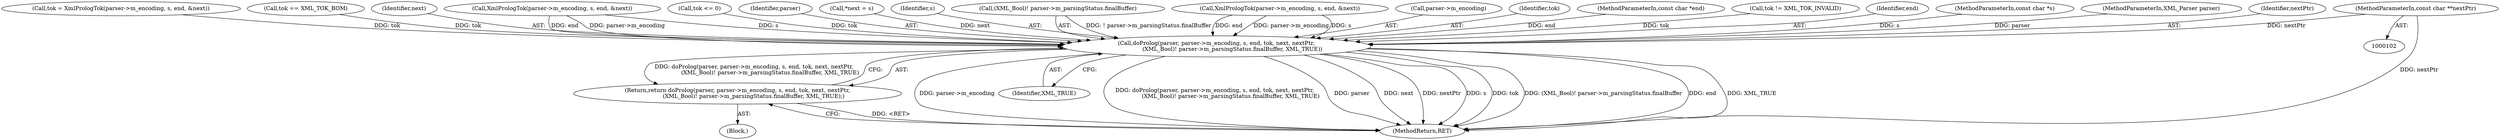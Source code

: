 digraph "0_libexpat_c20b758c332d9a13afbbb276d30db1d183a85d43_0@pointer" {
"1000106" [label="(MethodParameterIn,const char **nextPtr)"];
"1000186" [label="(Call,doProlog(parser, parser->m_encoding, s, end, tok, next, nextPtr,\n                  (XML_Bool)! parser->m_parsingStatus.finalBuffer, XML_TRUE))"];
"1000185" [label="(Return,return doProlog(parser, parser->m_encoding, s, end, tok, next, nextPtr,\n                  (XML_Bool)! parser->m_parsingStatus.finalBuffer, XML_TRUE);)"];
"1000170" [label="(Call,tok = XmlPrologTok(parser->m_encoding, s, end, &next))"];
"1000107" [label="(Block,)"];
"1000163" [label="(Call,tok == XML_TOK_BOM)"];
"1000106" [label="(MethodParameterIn,const char **nextPtr)"];
"1000194" [label="(Identifier,next)"];
"1000172" [label="(Call,XmlPrologTok(parser->m_encoding, s, end, &next))"];
"1000124" [label="(Call,tok <= 0)"];
"1000187" [label="(Identifier,parser)"];
"1000109" [label="(Call,*next = s)"];
"1000191" [label="(Identifier,s)"];
"1000196" [label="(Call,(XML_Bool)! parser->m_parsingStatus.finalBuffer)"];
"1000115" [label="(Call,XmlPrologTok(parser->m_encoding, s, end, &next))"];
"1000204" [label="(Identifier,XML_TRUE)"];
"1000188" [label="(Call,parser->m_encoding)"];
"1000193" [label="(Identifier,tok)"];
"1000105" [label="(MethodParameterIn,const char *end)"];
"1000136" [label="(Call,tok != XML_TOK_INVALID)"];
"1000192" [label="(Identifier,end)"];
"1000104" [label="(MethodParameterIn,const char *s)"];
"1000103" [label="(MethodParameterIn,XML_Parser parser)"];
"1000205" [label="(MethodReturn,RET)"];
"1000195" [label="(Identifier,nextPtr)"];
"1000185" [label="(Return,return doProlog(parser, parser->m_encoding, s, end, tok, next, nextPtr,\n                  (XML_Bool)! parser->m_parsingStatus.finalBuffer, XML_TRUE);)"];
"1000186" [label="(Call,doProlog(parser, parser->m_encoding, s, end, tok, next, nextPtr,\n                  (XML_Bool)! parser->m_parsingStatus.finalBuffer, XML_TRUE))"];
"1000106" -> "1000102"  [label="AST: "];
"1000106" -> "1000205"  [label="DDG: nextPtr"];
"1000106" -> "1000186"  [label="DDG: nextPtr"];
"1000186" -> "1000185"  [label="AST: "];
"1000186" -> "1000204"  [label="CFG: "];
"1000187" -> "1000186"  [label="AST: "];
"1000188" -> "1000186"  [label="AST: "];
"1000191" -> "1000186"  [label="AST: "];
"1000192" -> "1000186"  [label="AST: "];
"1000193" -> "1000186"  [label="AST: "];
"1000194" -> "1000186"  [label="AST: "];
"1000195" -> "1000186"  [label="AST: "];
"1000196" -> "1000186"  [label="AST: "];
"1000204" -> "1000186"  [label="AST: "];
"1000185" -> "1000186"  [label="CFG: "];
"1000186" -> "1000205"  [label="DDG: parser->m_encoding"];
"1000186" -> "1000205"  [label="DDG: doProlog(parser, parser->m_encoding, s, end, tok, next, nextPtr,\n                  (XML_Bool)! parser->m_parsingStatus.finalBuffer, XML_TRUE)"];
"1000186" -> "1000205"  [label="DDG: parser"];
"1000186" -> "1000205"  [label="DDG: next"];
"1000186" -> "1000205"  [label="DDG: nextPtr"];
"1000186" -> "1000205"  [label="DDG: s"];
"1000186" -> "1000205"  [label="DDG: tok"];
"1000186" -> "1000205"  [label="DDG: (XML_Bool)! parser->m_parsingStatus.finalBuffer"];
"1000186" -> "1000205"  [label="DDG: end"];
"1000186" -> "1000205"  [label="DDG: XML_TRUE"];
"1000186" -> "1000185"  [label="DDG: doProlog(parser, parser->m_encoding, s, end, tok, next, nextPtr,\n                  (XML_Bool)! parser->m_parsingStatus.finalBuffer, XML_TRUE)"];
"1000103" -> "1000186"  [label="DDG: parser"];
"1000172" -> "1000186"  [label="DDG: parser->m_encoding"];
"1000172" -> "1000186"  [label="DDG: s"];
"1000172" -> "1000186"  [label="DDG: end"];
"1000115" -> "1000186"  [label="DDG: parser->m_encoding"];
"1000115" -> "1000186"  [label="DDG: s"];
"1000115" -> "1000186"  [label="DDG: end"];
"1000104" -> "1000186"  [label="DDG: s"];
"1000105" -> "1000186"  [label="DDG: end"];
"1000163" -> "1000186"  [label="DDG: tok"];
"1000124" -> "1000186"  [label="DDG: tok"];
"1000170" -> "1000186"  [label="DDG: tok"];
"1000136" -> "1000186"  [label="DDG: tok"];
"1000109" -> "1000186"  [label="DDG: next"];
"1000196" -> "1000186"  [label="DDG: ! parser->m_parsingStatus.finalBuffer"];
"1000185" -> "1000107"  [label="AST: "];
"1000205" -> "1000185"  [label="CFG: "];
"1000185" -> "1000205"  [label="DDG: <RET>"];
}
